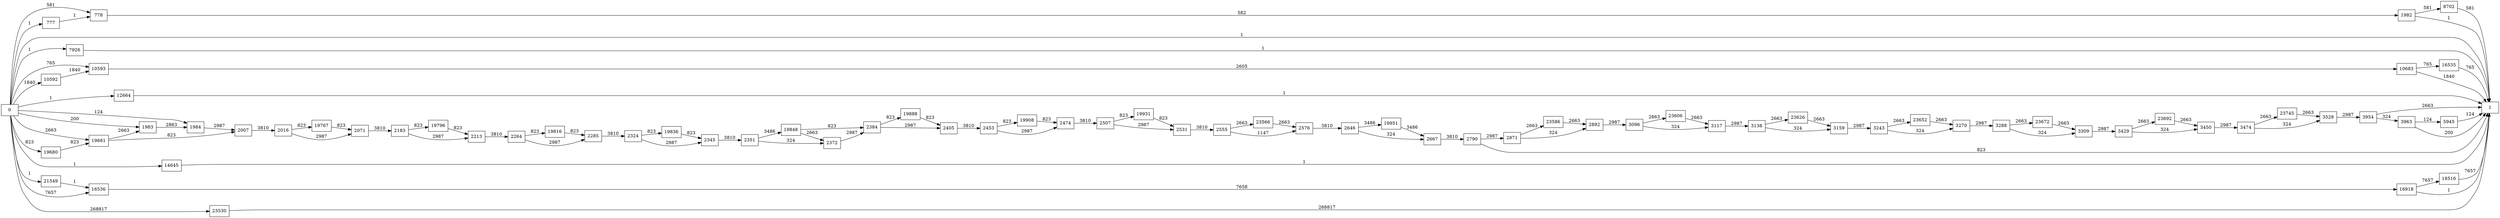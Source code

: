 digraph {
	graph [rankdir=LR]
	node [shape=rectangle]
	777 -> 778 [label=1]
	778 -> 1982 [label=582]
	1982 -> 1 [label=1]
	1982 -> 8702 [label=581]
	1983 -> 1984 [label=2863]
	1984 -> 2007 [label=2987]
	2007 -> 2016 [label=3810]
	2016 -> 2071 [label=2987]
	2016 -> 19767 [label=823]
	2071 -> 2183 [label=3810]
	2183 -> 2213 [label=2987]
	2183 -> 19796 [label=823]
	2213 -> 2264 [label=3810]
	2264 -> 2285 [label=2987]
	2264 -> 19816 [label=823]
	2285 -> 2324 [label=3810]
	2324 -> 2345 [label=2987]
	2324 -> 19836 [label=823]
	2345 -> 2351 [label=3810]
	2351 -> 2372 [label=324]
	2351 -> 19848 [label=3486]
	2372 -> 2384 [label=2987]
	2384 -> 2405 [label=2987]
	2384 -> 19888 [label=823]
	2405 -> 2453 [label=3810]
	2453 -> 2474 [label=2987]
	2453 -> 19908 [label=823]
	2474 -> 2507 [label=3810]
	2507 -> 2531 [label=2987]
	2507 -> 19931 [label=823]
	2531 -> 2555 [label=3810]
	2555 -> 2576 [label=1147]
	2555 -> 23566 [label=2663]
	2576 -> 2646 [label=3810]
	2646 -> 2667 [label=324]
	2646 -> 19951 [label=3486]
	2667 -> 2790 [label=3810]
	2790 -> 1 [label=823]
	2790 -> 2871 [label=2987]
	2871 -> 2892 [label=324]
	2871 -> 23586 [label=2663]
	2892 -> 3096 [label=2987]
	3096 -> 3117 [label=324]
	3096 -> 23606 [label=2663]
	3117 -> 3138 [label=2987]
	3138 -> 3159 [label=324]
	3138 -> 23626 [label=2663]
	3159 -> 3243 [label=2987]
	3243 -> 3270 [label=324]
	3243 -> 23652 [label=2663]
	3270 -> 3288 [label=2987]
	3288 -> 3309 [label=324]
	3288 -> 23672 [label=2663]
	3309 -> 3429 [label=2987]
	3429 -> 3450 [label=324]
	3429 -> 23692 [label=2663]
	3450 -> 3474 [label=2987]
	3474 -> 3528 [label=324]
	3474 -> 23745 [label=2663]
	3528 -> 3954 [label=2987]
	3954 -> 1 [label=2663]
	3954 -> 3963 [label=324]
	3963 -> 5945 [label=124]
	3963 -> 1 [label=200]
	5945 -> 1 [label=124]
	7926 -> 1 [label=1]
	8702 -> 1 [label=581]
	10592 -> 10593 [label=1840]
	10593 -> 10683 [label=2605]
	10683 -> 1 [label=1840]
	10683 -> 16535 [label=765]
	12664 -> 1 [label=1]
	14645 -> 1 [label=1]
	16535 -> 1 [label=765]
	16536 -> 16918 [label=7658]
	16918 -> 1 [label=1]
	16918 -> 18516 [label=7657]
	18516 -> 1 [label=7657]
	19680 -> 19681 [label=823]
	19681 -> 2007 [label=823]
	19681 -> 1983 [label=2663]
	19767 -> 2071 [label=823]
	19796 -> 2213 [label=823]
	19816 -> 2285 [label=823]
	19836 -> 2345 [label=823]
	19848 -> 2384 [label=823]
	19848 -> 2372 [label=2663]
	19888 -> 2405 [label=823]
	19908 -> 2474 [label=823]
	19931 -> 2531 [label=823]
	19951 -> 2667 [label=3486]
	21549 -> 16536 [label=1]
	23530 -> 1 [label=268817]
	23566 -> 2576 [label=2663]
	23586 -> 2892 [label=2663]
	23606 -> 3117 [label=2663]
	23626 -> 3159 [label=2663]
	23652 -> 3270 [label=2663]
	23672 -> 3309 [label=2663]
	23692 -> 3450 [label=2663]
	23745 -> 3528 [label=2663]
	0 -> 1983 [label=200]
	0 -> 1984 [label=124]
	0 -> 778 [label=581]
	0 -> 10593 [label=765]
	0 -> 16536 [label=7657]
	0 -> 19681 [label=2663]
	0 -> 777 [label=1]
	0 -> 1 [label=1]
	0 -> 7926 [label=1]
	0 -> 10592 [label=1840]
	0 -> 12664 [label=1]
	0 -> 14645 [label=1]
	0 -> 19680 [label=823]
	0 -> 21549 [label=1]
	0 -> 23530 [label=268817]
}
